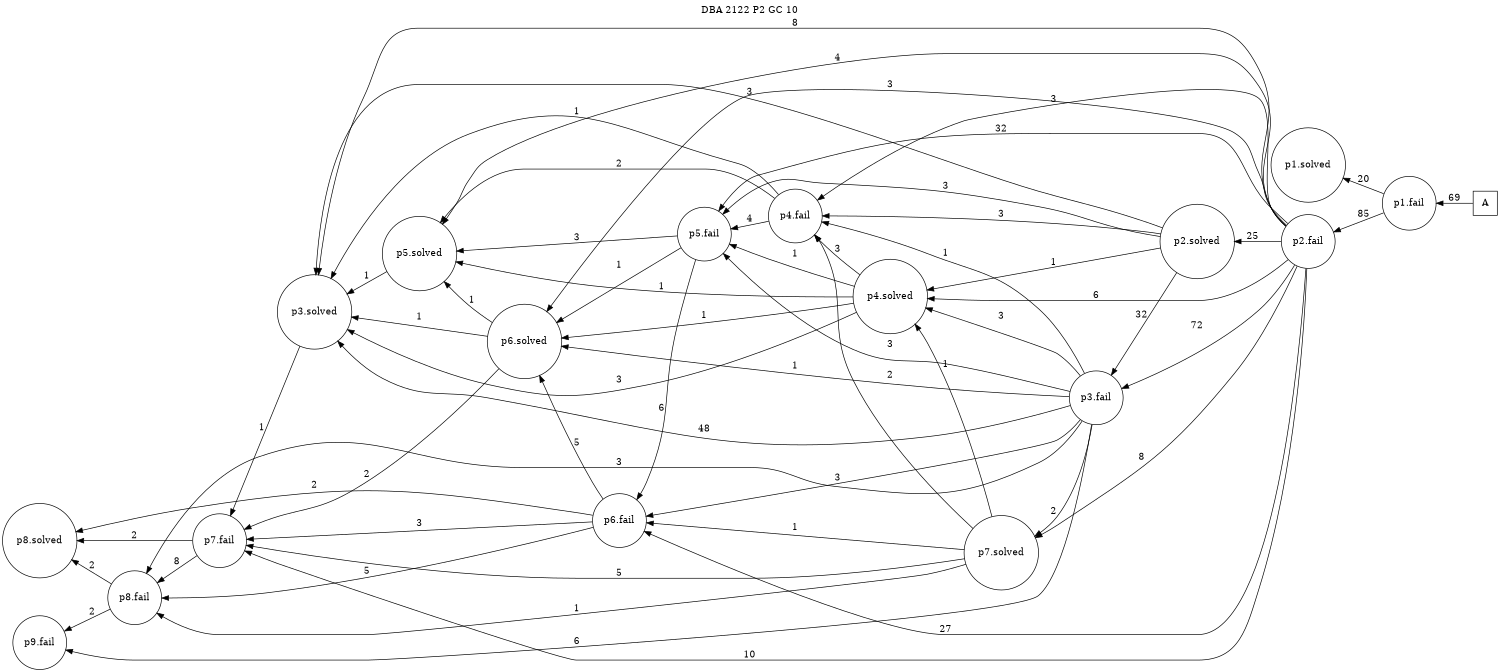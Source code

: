 digraph DBA_2122_P2_GC_10 {
labelloc="tl"
label= " DBA 2122 P2 GC 10 "
rankdir="RL";
graph [ size=" 10 , 10 !"]

"A" [shape="square" label="A"]
"p1.fail" [shape="circle" label="p1.fail"]
"p1.solved" [shape="circle" label="p1.solved"]
"p2.fail" [shape="circle" label="p2.fail"]
"p2.solved" [shape="circle" label="p2.solved"]
"p3.fail" [shape="circle" label="p3.fail"]
"p3.solved" [shape="circle" label="p3.solved"]
"p5.fail" [shape="circle" label="p5.fail"]
"p4.fail" [shape="circle" label="p4.fail"]
"p6.fail" [shape="circle" label="p6.fail"]
"p5.solved" [shape="circle" label="p5.solved"]
"p4.solved" [shape="circle" label="p4.solved"]
"p6.solved" [shape="circle" label="p6.solved"]
"p7.fail" [shape="circle" label="p7.fail"]
"p7.solved" [shape="circle" label="p7.solved"]
"p8.fail" [shape="circle" label="p8.fail"]
"p8.solved" [shape="circle" label="p8.solved"]
"p9.fail" [shape="circle" label="p9.fail"]
"A" -> "p1.fail" [ label=69]
"p1.fail" -> "p1.solved" [ label=20]
"p1.fail" -> "p2.fail" [ label=85]
"p2.fail" -> "p2.solved" [ label=25]
"p2.fail" -> "p3.fail" [ label=72]
"p2.fail" -> "p3.solved" [ label=8]
"p2.fail" -> "p5.fail" [ label=32]
"p2.fail" -> "p4.fail" [ label=3]
"p2.fail" -> "p6.fail" [ label=27]
"p2.fail" -> "p5.solved" [ label=4]
"p2.fail" -> "p4.solved" [ label=6]
"p2.fail" -> "p6.solved" [ label=3]
"p2.fail" -> "p7.fail" [ label=10]
"p2.fail" -> "p7.solved" [ label=8]
"p2.solved" -> "p3.fail" [ label=32]
"p2.solved" -> "p3.solved" [ label=3]
"p2.solved" -> "p5.fail" [ label=3]
"p2.solved" -> "p4.fail" [ label=3]
"p2.solved" -> "p4.solved" [ label=1]
"p3.fail" -> "p3.solved" [ label=48]
"p3.fail" -> "p5.fail" [ label=3]
"p3.fail" -> "p4.fail" [ label=1]
"p3.fail" -> "p6.fail" [ label=3]
"p3.fail" -> "p4.solved" [ label=3]
"p3.fail" -> "p6.solved" [ label=1]
"p3.fail" -> "p7.solved" [ label=2]
"p3.fail" -> "p8.fail" [ label=3]
"p3.fail" -> "p9.fail" [ label=6]
"p3.solved" -> "p7.fail" [ label=1]
"p5.fail" -> "p6.fail" [ label=6]
"p5.fail" -> "p5.solved" [ label=3]
"p5.fail" -> "p6.solved" [ label=1]
"p4.fail" -> "p3.solved" [ label=1]
"p4.fail" -> "p5.fail" [ label=4]
"p4.fail" -> "p5.solved" [ label=2]
"p6.fail" -> "p6.solved" [ label=5]
"p6.fail" -> "p7.fail" [ label=3]
"p6.fail" -> "p8.fail" [ label=5]
"p6.fail" -> "p8.solved" [ label=2]
"p5.solved" -> "p3.solved" [ label=1]
"p4.solved" -> "p3.solved" [ label=3]
"p4.solved" -> "p5.fail" [ label=1]
"p4.solved" -> "p4.fail" [ label=3]
"p4.solved" -> "p5.solved" [ label=1]
"p4.solved" -> "p6.solved" [ label=1]
"p6.solved" -> "p3.solved" [ label=1]
"p6.solved" -> "p5.solved" [ label=1]
"p6.solved" -> "p7.fail" [ label=2]
"p7.fail" -> "p8.fail" [ label=8]
"p7.fail" -> "p8.solved" [ label=2]
"p7.solved" -> "p4.fail" [ label=2]
"p7.solved" -> "p6.fail" [ label=1]
"p7.solved" -> "p4.solved" [ label=1]
"p7.solved" -> "p7.fail" [ label=5]
"p7.solved" -> "p8.fail" [ label=1]
"p8.fail" -> "p8.solved" [ label=2]
"p8.fail" -> "p9.fail" [ label=2]
}
